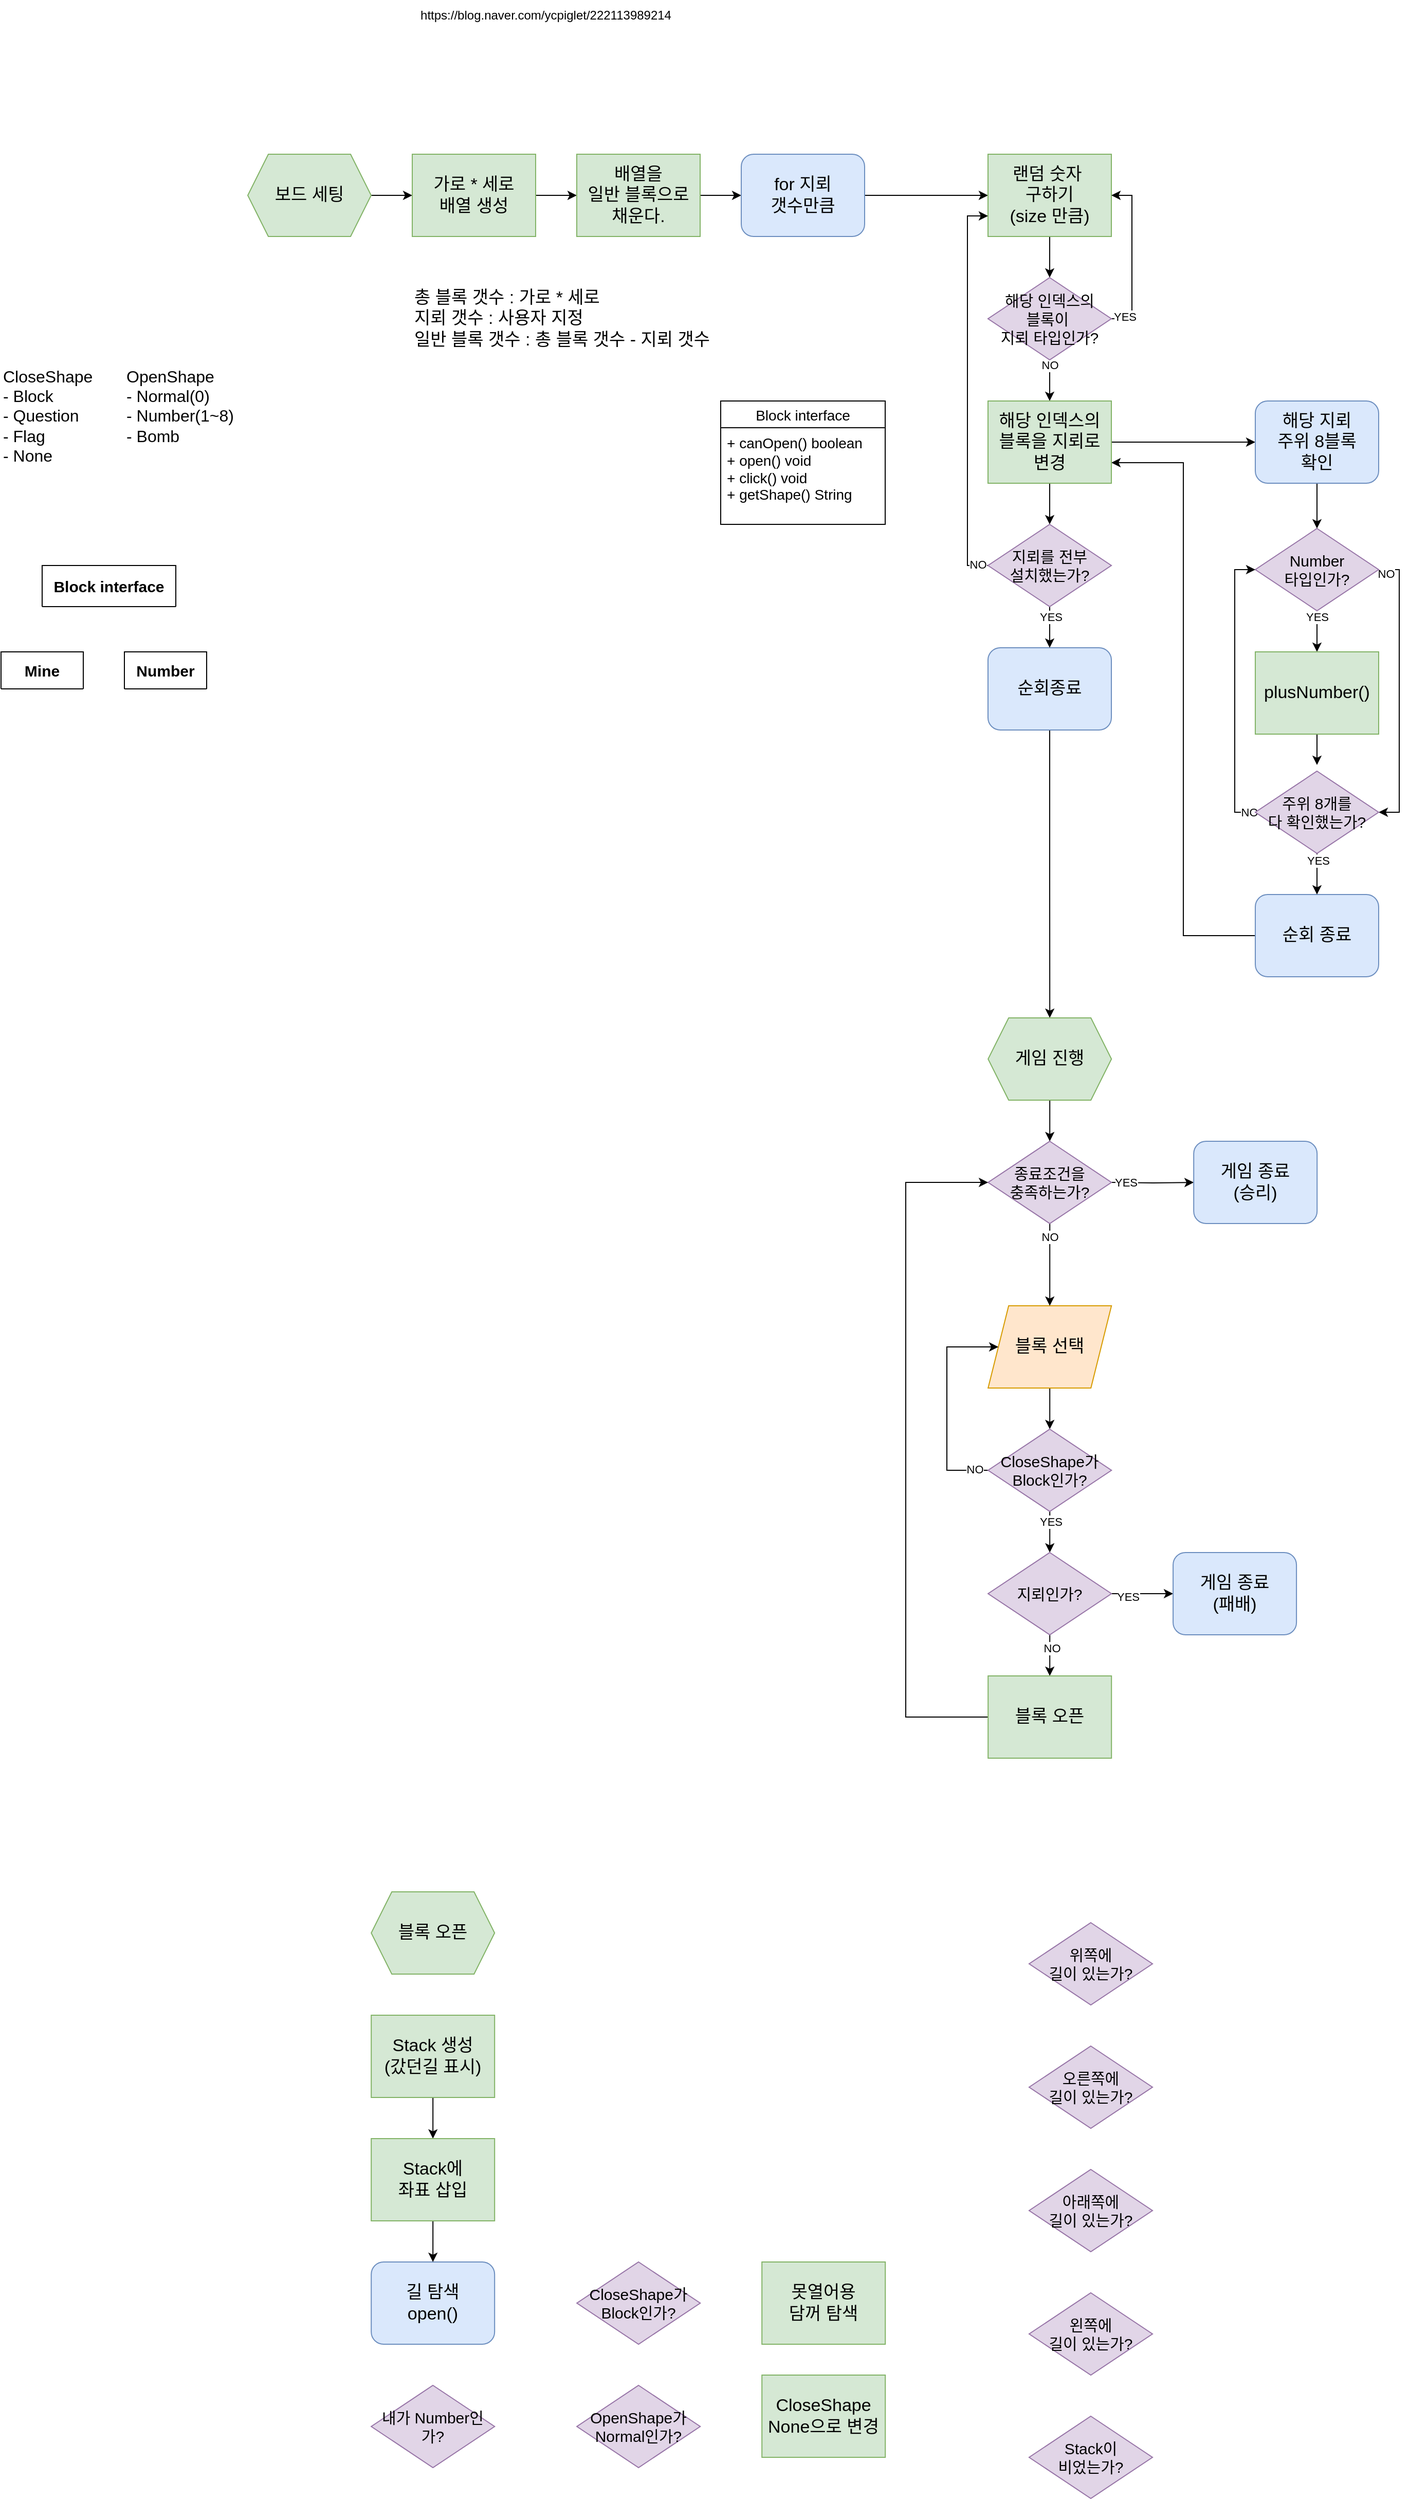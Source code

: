 <mxfile version="24.7.6">
  <diagram id="C5RBs43oDa-KdzZeNtuy" name="Page-1">
    <mxGraphModel dx="1542" dy="851" grid="1" gridSize="10" guides="1" tooltips="1" connect="1" arrows="1" fold="1" page="0" pageScale="1" pageWidth="827" pageHeight="1169" math="0" shadow="0">
      <root>
        <mxCell id="WIyWlLk6GJQsqaUBKTNV-0" />
        <mxCell id="WIyWlLk6GJQsqaUBKTNV-1" parent="WIyWlLk6GJQsqaUBKTNV-0" />
        <mxCell id="WfOOoD9RHd-EX-u53SII-0" value="CloseShape&lt;div&gt;- Block&lt;/div&gt;&lt;div&gt;- Question&lt;/div&gt;&lt;div&gt;- Flag&lt;/div&gt;&lt;div style=&quot;&quot;&gt;- None&lt;/div&gt;" style="text;html=1;align=left;verticalAlign=top;whiteSpace=wrap;rounded=0;fontSize=16;" parent="WIyWlLk6GJQsqaUBKTNV-1" vertex="1">
          <mxGeometry x="40" y="360" width="100" height="120" as="geometry" />
        </mxCell>
        <mxCell id="9ECx5bi9FFpaeB4Dtpib-64" style="edgeStyle=orthogonalEdgeStyle;rounded=0;orthogonalLoop=1;jettySize=auto;html=1;exitX=1;exitY=0.5;exitDx=0;exitDy=0;entryX=0;entryY=0.5;entryDx=0;entryDy=0;" edge="1" parent="WIyWlLk6GJQsqaUBKTNV-1" source="WfOOoD9RHd-EX-u53SII-17" target="WfOOoD9RHd-EX-u53SII-18">
          <mxGeometry relative="1" as="geometry" />
        </mxCell>
        <mxCell id="WfOOoD9RHd-EX-u53SII-17" value="보드 세팅" style="shape=hexagon;perimeter=hexagonPerimeter2;whiteSpace=wrap;html=1;fixedSize=1;fontSize=17;fillColor=#d5e8d4;strokeColor=#82b366;" parent="WIyWlLk6GJQsqaUBKTNV-1" vertex="1">
          <mxGeometry x="280" y="160" width="120" height="80" as="geometry" />
        </mxCell>
        <mxCell id="9ECx5bi9FFpaeB4Dtpib-65" style="edgeStyle=orthogonalEdgeStyle;rounded=0;orthogonalLoop=1;jettySize=auto;html=1;exitX=1;exitY=0.5;exitDx=0;exitDy=0;entryX=0;entryY=0.5;entryDx=0;entryDy=0;" edge="1" parent="WIyWlLk6GJQsqaUBKTNV-1" source="WfOOoD9RHd-EX-u53SII-18" target="WfOOoD9RHd-EX-u53SII-19">
          <mxGeometry relative="1" as="geometry" />
        </mxCell>
        <mxCell id="WfOOoD9RHd-EX-u53SII-18" value="가로 * 세로&lt;div&gt;배열 생성&lt;/div&gt;" style="rounded=0;whiteSpace=wrap;html=1;fillColor=#d5e8d4;strokeColor=#82b366;fontSize=17;align=center;" parent="WIyWlLk6GJQsqaUBKTNV-1" vertex="1">
          <mxGeometry x="440" y="160" width="120" height="80" as="geometry" />
        </mxCell>
        <mxCell id="9ECx5bi9FFpaeB4Dtpib-66" style="edgeStyle=orthogonalEdgeStyle;rounded=0;orthogonalLoop=1;jettySize=auto;html=1;exitX=1;exitY=0.5;exitDx=0;exitDy=0;entryX=0;entryY=0.5;entryDx=0;entryDy=0;" edge="1" parent="WIyWlLk6GJQsqaUBKTNV-1" source="WfOOoD9RHd-EX-u53SII-19" target="9ECx5bi9FFpaeB4Dtpib-31">
          <mxGeometry relative="1" as="geometry" />
        </mxCell>
        <mxCell id="WfOOoD9RHd-EX-u53SII-19" value="배열을&lt;div&gt;일반 블록으로&lt;/div&gt;&lt;div&gt;채운다.&lt;/div&gt;" style="rounded=0;whiteSpace=wrap;html=1;fillColor=#d5e8d4;strokeColor=#82b366;fontSize=17;" parent="WIyWlLk6GJQsqaUBKTNV-1" vertex="1">
          <mxGeometry x="600" y="160" width="120" height="80" as="geometry" />
        </mxCell>
        <mxCell id="9ECx5bi9FFpaeB4Dtpib-96" style="edgeStyle=orthogonalEdgeStyle;rounded=0;orthogonalLoop=1;jettySize=auto;html=1;exitX=0.5;exitY=1;exitDx=0;exitDy=0;entryX=0.5;entryY=0;entryDx=0;entryDy=0;" edge="1" parent="WIyWlLk6GJQsqaUBKTNV-1" source="WfOOoD9RHd-EX-u53SII-21" target="9ECx5bi9FFpaeB4Dtpib-75">
          <mxGeometry relative="1" as="geometry" />
        </mxCell>
        <mxCell id="WfOOoD9RHd-EX-u53SII-21" value="블록 선택" style="shape=parallelogram;perimeter=parallelogramPerimeter;whiteSpace=wrap;html=1;fixedSize=1;fillColor=#ffe6cc;strokeColor=#d79b00;fontSize=17;" parent="WIyWlLk6GJQsqaUBKTNV-1" vertex="1">
          <mxGeometry x="1000.1" y="1280" width="120" height="80" as="geometry" />
        </mxCell>
        <mxCell id="WfOOoD9RHd-EX-u53SII-61" value="&lt;span style=&quot;font-size: 17px;&quot;&gt;총 블록 갯수 : 가로 * 세로&lt;/span&gt;&lt;div style=&quot;font-size: 17px;&quot;&gt;지뢰 갯수 : 사용자 지정&lt;/div&gt;&lt;div style=&quot;font-size: 17px;&quot;&gt;일반 블록 갯수 : 총 블록 갯수 - 지뢰 갯수&lt;/div&gt;" style="text;html=1;align=left;verticalAlign=middle;whiteSpace=wrap;rounded=0;" parent="WIyWlLk6GJQsqaUBKTNV-1" vertex="1">
          <mxGeometry x="440" y="280" width="320" height="80" as="geometry" />
        </mxCell>
        <mxCell id="WfOOoD9RHd-EX-u53SII-68" value="https://blog.naver.com/ycpiglet/222113989214" style="text;html=1;align=center;verticalAlign=middle;whiteSpace=wrap;rounded=0;" parent="WIyWlLk6GJQsqaUBKTNV-1" vertex="1">
          <mxGeometry x="540" y="10" width="60" height="30" as="geometry" />
        </mxCell>
        <mxCell id="WfOOoD9RHd-EX-u53SII-73" style="edgeStyle=orthogonalEdgeStyle;rounded=0;orthogonalLoop=1;jettySize=auto;html=1;entryX=0;entryY=0.5;entryDx=0;entryDy=0;" parent="WIyWlLk6GJQsqaUBKTNV-1" target="WfOOoD9RHd-EX-u53SII-72" edge="1">
          <mxGeometry relative="1" as="geometry">
            <mxPoint x="1120.1" y="1160" as="sourcePoint" />
          </mxGeometry>
        </mxCell>
        <mxCell id="WfOOoD9RHd-EX-u53SII-75" value="YES" style="edgeLabel;html=1;align=center;verticalAlign=middle;resizable=0;points=[];" parent="WfOOoD9RHd-EX-u53SII-73" vertex="1" connectable="0">
          <mxGeometry x="-0.902" y="3" relative="1" as="geometry">
            <mxPoint x="10" y="3" as="offset" />
          </mxGeometry>
        </mxCell>
        <mxCell id="WfOOoD9RHd-EX-u53SII-74" style="edgeStyle=orthogonalEdgeStyle;rounded=0;orthogonalLoop=1;jettySize=auto;html=1;exitX=0.5;exitY=1;exitDx=0;exitDy=0;entryX=0.5;entryY=0;entryDx=0;entryDy=0;" parent="WIyWlLk6GJQsqaUBKTNV-1" source="WfOOoD9RHd-EX-u53SII-70" target="WfOOoD9RHd-EX-u53SII-21" edge="1">
          <mxGeometry relative="1" as="geometry" />
        </mxCell>
        <mxCell id="WfOOoD9RHd-EX-u53SII-76" value="NO" style="edgeLabel;html=1;align=center;verticalAlign=middle;resizable=0;points=[];" parent="WfOOoD9RHd-EX-u53SII-74" vertex="1" connectable="0">
          <mxGeometry x="-0.457" relative="1" as="geometry">
            <mxPoint y="-9" as="offset" />
          </mxGeometry>
        </mxCell>
        <mxCell id="WfOOoD9RHd-EX-u53SII-70" value="종료조건을&lt;div style=&quot;font-size: 15px;&quot;&gt;충족하는가?&lt;/div&gt;" style="rhombus;whiteSpace=wrap;html=1;fillColor=#e1d5e7;strokeColor=#9673a6;fontSize=15;" parent="WIyWlLk6GJQsqaUBKTNV-1" vertex="1">
          <mxGeometry x="1000.1" y="1120" width="120" height="80" as="geometry" />
        </mxCell>
        <mxCell id="WfOOoD9RHd-EX-u53SII-72" value="게임 종료&lt;div&gt;(승리)&lt;/div&gt;" style="rounded=1;whiteSpace=wrap;html=1;fillColor=#dae8fc;strokeColor=#6c8ebf;fontSize=17;" parent="WIyWlLk6GJQsqaUBKTNV-1" vertex="1">
          <mxGeometry x="1200.1" y="1120" width="120" height="80" as="geometry" />
        </mxCell>
        <mxCell id="CFuSLQ0Rf22xrRSl3aU7-2" value="CloseShape가&lt;div&gt;Block인가?&lt;/div&gt;" style="rhombus;whiteSpace=wrap;html=1;fillColor=#e1d5e7;strokeColor=#9673a6;fontSize=15;" parent="WIyWlLk6GJQsqaUBKTNV-1" vertex="1">
          <mxGeometry x="600.1" y="2210" width="120" height="80" as="geometry" />
        </mxCell>
        <mxCell id="CFuSLQ0Rf22xrRSl3aU7-5" value="오른쪽에&lt;div&gt;길이 있는가?&lt;/div&gt;" style="rhombus;whiteSpace=wrap;html=1;fillColor=#e1d5e7;strokeColor=#9673a6;fontSize=15;" parent="WIyWlLk6GJQsqaUBKTNV-1" vertex="1">
          <mxGeometry x="1040" y="2000" width="120" height="80" as="geometry" />
        </mxCell>
        <mxCell id="CFuSLQ0Rf22xrRSl3aU7-7" value="아래쪽에&lt;div&gt;길이 있는가?&lt;/div&gt;" style="rhombus;whiteSpace=wrap;html=1;fillColor=#e1d5e7;strokeColor=#9673a6;fontSize=15;" parent="WIyWlLk6GJQsqaUBKTNV-1" vertex="1">
          <mxGeometry x="1040" y="2120" width="120" height="80" as="geometry" />
        </mxCell>
        <mxCell id="CFuSLQ0Rf22xrRSl3aU7-8" value="왼쪽에&lt;div&gt;길이 있는가?&lt;/div&gt;" style="rhombus;whiteSpace=wrap;html=1;fillColor=#e1d5e7;strokeColor=#9673a6;fontSize=15;" parent="WIyWlLk6GJQsqaUBKTNV-1" vertex="1">
          <mxGeometry x="1040" y="2240" width="120" height="80" as="geometry" />
        </mxCell>
        <mxCell id="9ECx5bi9FFpaeB4Dtpib-0" value="Number" style="swimlane;fontStyle=1;align=center;verticalAlign=middle;childLayout=stackLayout;horizontal=1;startSize=36;horizontalStack=0;resizeParent=1;resizeParentMax=0;resizeLast=0;collapsible=1;marginBottom=0;whiteSpace=wrap;html=1;fontSize=15;" vertex="1" collapsed="1" parent="WIyWlLk6GJQsqaUBKTNV-1">
          <mxGeometry x="160" y="644" width="80" height="36" as="geometry">
            <mxRectangle x="220.05" y="720" width="160" height="178" as="alternateBounds" />
          </mxGeometry>
        </mxCell>
        <mxCell id="9ECx5bi9FFpaeB4Dtpib-1" value="- open: boolean&lt;div style=&quot;font-size: 14px;&quot;&gt;- symbol String&lt;/div&gt;&lt;div style=&quot;font-size: 14px;&quot;&gt;- number int&lt;/div&gt;" style="text;strokeColor=none;fillColor=none;align=left;verticalAlign=top;spacingLeft=4;spacingRight=4;overflow=hidden;rotatable=0;points=[[0,0.5],[1,0.5]];portConstraint=eastwest;whiteSpace=wrap;html=1;fontSize=14;" vertex="1" parent="9ECx5bi9FFpaeB4Dtpib-0">
          <mxGeometry y="26" width="160" height="64" as="geometry" />
        </mxCell>
        <mxCell id="9ECx5bi9FFpaeB4Dtpib-2" value="" style="line;strokeWidth=1;fillColor=none;align=left;verticalAlign=middle;spacingTop=-1;spacingLeft=3;spacingRight=3;rotatable=0;labelPosition=right;points=[];portConstraint=eastwest;strokeColor=inherit;" vertex="1" parent="9ECx5bi9FFpaeB4Dtpib-0">
          <mxGeometry y="90" width="160" height="8" as="geometry" />
        </mxCell>
        <mxCell id="9ECx5bi9FFpaeB4Dtpib-3" value="+ plusNumber(); void" style="text;strokeColor=none;fillColor=none;align=left;verticalAlign=top;spacingLeft=4;spacingRight=4;overflow=hidden;rotatable=0;points=[[0,0.5],[1,0.5]];portConstraint=eastwest;whiteSpace=wrap;html=1;fontSize=14;" vertex="1" parent="9ECx5bi9FFpaeB4Dtpib-0">
          <mxGeometry y="98" width="160" height="80" as="geometry" />
        </mxCell>
        <mxCell id="9ECx5bi9FFpaeB4Dtpib-4" value="Block interface" style="swimlane;fontStyle=0;childLayout=stackLayout;horizontal=1;startSize=26;horizontalStack=0;resizeParent=1;resizeParentMax=0;resizeLast=0;collapsible=1;marginBottom=0;align=center;fontSize=14;" vertex="1" parent="WIyWlLk6GJQsqaUBKTNV-1">
          <mxGeometry x="740" y="400" width="160" height="120" as="geometry" />
        </mxCell>
        <mxCell id="9ECx5bi9FFpaeB4Dtpib-6" value="&lt;div&gt;+ canOpen() boolean&lt;/div&gt;&lt;div&gt;+ open() void&lt;br&gt;&lt;/div&gt;&lt;div&gt;+ click() void&lt;br&gt;&lt;/div&gt;+ getShape() String" style="text;strokeColor=none;fillColor=none;spacingLeft=4;spacingRight=4;overflow=hidden;rotatable=0;points=[[0,0.5],[1,0.5]];portConstraint=eastwest;fontSize=14;whiteSpace=wrap;html=1;" vertex="1" parent="9ECx5bi9FFpaeB4Dtpib-4">
          <mxGeometry y="26" width="160" height="94" as="geometry" />
        </mxCell>
        <mxCell id="9ECx5bi9FFpaeB4Dtpib-13" style="edgeStyle=orthogonalEdgeStyle;rounded=0;orthogonalLoop=1;jettySize=auto;html=1;exitX=0.5;exitY=1;exitDx=0;exitDy=0;entryX=0.5;entryY=0;entryDx=0;entryDy=0;" edge="1" parent="WIyWlLk6GJQsqaUBKTNV-1" source="9ECx5bi9FFpaeB4Dtpib-9" target="9ECx5bi9FFpaeB4Dtpib-10">
          <mxGeometry relative="1" as="geometry" />
        </mxCell>
        <mxCell id="9ECx5bi9FFpaeB4Dtpib-47" value="YES" style="edgeLabel;html=1;align=center;verticalAlign=middle;resizable=0;points=[];" vertex="1" connectable="0" parent="9ECx5bi9FFpaeB4Dtpib-13">
          <mxGeometry x="-0.721" relative="1" as="geometry">
            <mxPoint as="offset" />
          </mxGeometry>
        </mxCell>
        <mxCell id="9ECx5bi9FFpaeB4Dtpib-50" style="edgeStyle=orthogonalEdgeStyle;rounded=0;orthogonalLoop=1;jettySize=auto;html=1;exitX=1;exitY=0.5;exitDx=0;exitDy=0;entryX=1;entryY=0.5;entryDx=0;entryDy=0;" edge="1" parent="WIyWlLk6GJQsqaUBKTNV-1" source="9ECx5bi9FFpaeB4Dtpib-9" target="9ECx5bi9FFpaeB4Dtpib-52">
          <mxGeometry relative="1" as="geometry">
            <Array as="points">
              <mxPoint x="1400" y="564" />
              <mxPoint x="1400" y="800" />
            </Array>
          </mxGeometry>
        </mxCell>
        <mxCell id="9ECx5bi9FFpaeB4Dtpib-51" value="NO" style="edgeLabel;html=1;align=center;verticalAlign=middle;resizable=0;points=[];" vertex="1" connectable="0" parent="9ECx5bi9FFpaeB4Dtpib-50">
          <mxGeometry x="-0.829" y="4" relative="1" as="geometry">
            <mxPoint x="-17" as="offset" />
          </mxGeometry>
        </mxCell>
        <mxCell id="9ECx5bi9FFpaeB4Dtpib-9" value="Number&lt;div&gt;타입인가?&lt;/div&gt;" style="rhombus;whiteSpace=wrap;html=1;fillColor=#e1d5e7;strokeColor=#9673a6;fontSize=15;" vertex="1" parent="WIyWlLk6GJQsqaUBKTNV-1">
          <mxGeometry x="1260" y="524" width="120" height="80" as="geometry" />
        </mxCell>
        <mxCell id="9ECx5bi9FFpaeB4Dtpib-18" style="edgeStyle=orthogonalEdgeStyle;rounded=0;orthogonalLoop=1;jettySize=auto;html=1;exitX=0.5;exitY=1;exitDx=0;exitDy=0;entryX=0.5;entryY=0;entryDx=0;entryDy=0;" edge="1" parent="WIyWlLk6GJQsqaUBKTNV-1" source="9ECx5bi9FFpaeB4Dtpib-10">
          <mxGeometry relative="1" as="geometry">
            <mxPoint x="1320.0" y="754" as="targetPoint" />
          </mxGeometry>
        </mxCell>
        <mxCell id="9ECx5bi9FFpaeB4Dtpib-10" value="plusNumber()" style="rounded=0;whiteSpace=wrap;html=1;fillColor=#d5e8d4;strokeColor=#82b366;fontSize=17;" vertex="1" parent="WIyWlLk6GJQsqaUBKTNV-1">
          <mxGeometry x="1260" y="644" width="120" height="80" as="geometry" />
        </mxCell>
        <mxCell id="9ECx5bi9FFpaeB4Dtpib-61" style="edgeStyle=orthogonalEdgeStyle;rounded=0;orthogonalLoop=1;jettySize=auto;html=1;exitX=0;exitY=0.5;exitDx=0;exitDy=0;entryX=1;entryY=0.75;entryDx=0;entryDy=0;" edge="1" parent="WIyWlLk6GJQsqaUBKTNV-1" source="9ECx5bi9FFpaeB4Dtpib-17" target="9ECx5bi9FFpaeB4Dtpib-35">
          <mxGeometry relative="1" as="geometry" />
        </mxCell>
        <mxCell id="9ECx5bi9FFpaeB4Dtpib-17" value="순회 종료" style="rounded=1;whiteSpace=wrap;html=1;fillColor=#dae8fc;strokeColor=#6c8ebf;fontSize=17;" vertex="1" parent="WIyWlLk6GJQsqaUBKTNV-1">
          <mxGeometry x="1260" y="880" width="120" height="80" as="geometry" />
        </mxCell>
        <mxCell id="9ECx5bi9FFpaeB4Dtpib-68" style="edgeStyle=orthogonalEdgeStyle;rounded=0;orthogonalLoop=1;jettySize=auto;html=1;exitX=1;exitY=0.5;exitDx=0;exitDy=0;entryX=0;entryY=0.5;entryDx=0;entryDy=0;" edge="1" parent="WIyWlLk6GJQsqaUBKTNV-1" source="9ECx5bi9FFpaeB4Dtpib-31" target="9ECx5bi9FFpaeB4Dtpib-32">
          <mxGeometry relative="1" as="geometry" />
        </mxCell>
        <mxCell id="9ECx5bi9FFpaeB4Dtpib-31" value="for 지뢰&lt;div&gt;갯수만큼&lt;/div&gt;" style="rounded=1;whiteSpace=wrap;html=1;fillColor=#dae8fc;strokeColor=#6c8ebf;fontSize=17;" vertex="1" parent="WIyWlLk6GJQsqaUBKTNV-1">
          <mxGeometry x="760" y="160" width="120" height="80" as="geometry" />
        </mxCell>
        <mxCell id="9ECx5bi9FFpaeB4Dtpib-63" style="edgeStyle=orthogonalEdgeStyle;rounded=0;orthogonalLoop=1;jettySize=auto;html=1;entryX=0.5;entryY=0;entryDx=0;entryDy=0;" edge="1" parent="WIyWlLk6GJQsqaUBKTNV-1" source="9ECx5bi9FFpaeB4Dtpib-32" target="9ECx5bi9FFpaeB4Dtpib-33">
          <mxGeometry relative="1" as="geometry" />
        </mxCell>
        <mxCell id="9ECx5bi9FFpaeB4Dtpib-32" value="랜덤 숫자&amp;nbsp;&lt;div&gt;구하기&lt;/div&gt;&lt;div&gt;(size 만큼)&lt;/div&gt;" style="rounded=0;whiteSpace=wrap;html=1;fillColor=#d5e8d4;strokeColor=#82b366;fontSize=17;" vertex="1" parent="WIyWlLk6GJQsqaUBKTNV-1">
          <mxGeometry x="1000" y="160" width="120" height="80" as="geometry" />
        </mxCell>
        <mxCell id="9ECx5bi9FFpaeB4Dtpib-34" style="edgeStyle=orthogonalEdgeStyle;rounded=0;orthogonalLoop=1;jettySize=auto;html=1;exitX=1;exitY=0.5;exitDx=0;exitDy=0;entryX=1;entryY=0.5;entryDx=0;entryDy=0;" edge="1" parent="WIyWlLk6GJQsqaUBKTNV-1" source="9ECx5bi9FFpaeB4Dtpib-33" target="9ECx5bi9FFpaeB4Dtpib-32">
          <mxGeometry relative="1" as="geometry" />
        </mxCell>
        <mxCell id="9ECx5bi9FFpaeB4Dtpib-55" value="YES" style="edgeLabel;html=1;align=center;verticalAlign=middle;resizable=0;points=[];" vertex="1" connectable="0" parent="9ECx5bi9FFpaeB4Dtpib-34">
          <mxGeometry x="-0.839" y="2" relative="1" as="geometry">
            <mxPoint as="offset" />
          </mxGeometry>
        </mxCell>
        <mxCell id="9ECx5bi9FFpaeB4Dtpib-38" style="edgeStyle=orthogonalEdgeStyle;rounded=0;orthogonalLoop=1;jettySize=auto;html=1;exitX=0.5;exitY=1;exitDx=0;exitDy=0;entryX=0.5;entryY=0;entryDx=0;entryDy=0;" edge="1" parent="WIyWlLk6GJQsqaUBKTNV-1" source="9ECx5bi9FFpaeB4Dtpib-33" target="9ECx5bi9FFpaeB4Dtpib-35">
          <mxGeometry relative="1" as="geometry" />
        </mxCell>
        <mxCell id="9ECx5bi9FFpaeB4Dtpib-56" value="NO" style="edgeLabel;html=1;align=center;verticalAlign=middle;resizable=0;points=[];" vertex="1" connectable="0" parent="9ECx5bi9FFpaeB4Dtpib-38">
          <mxGeometry x="-0.756" relative="1" as="geometry">
            <mxPoint as="offset" />
          </mxGeometry>
        </mxCell>
        <mxCell id="9ECx5bi9FFpaeB4Dtpib-33" value="해당 인덱스의&lt;div&gt;&lt;span style=&quot;background-color: initial;&quot;&gt;블록이&amp;nbsp;&lt;/span&gt;&lt;div&gt;지뢰 타입인가?&lt;/div&gt;&lt;/div&gt;" style="rhombus;whiteSpace=wrap;html=1;fillColor=#e1d5e7;strokeColor=#9673a6;fontSize=15;" vertex="1" parent="WIyWlLk6GJQsqaUBKTNV-1">
          <mxGeometry x="1000" y="280" width="120" height="80" as="geometry" />
        </mxCell>
        <mxCell id="9ECx5bi9FFpaeB4Dtpib-39" style="edgeStyle=orthogonalEdgeStyle;rounded=0;orthogonalLoop=1;jettySize=auto;html=1;exitX=0.5;exitY=1;exitDx=0;exitDy=0;entryX=0.5;entryY=0;entryDx=0;entryDy=0;" edge="1" parent="WIyWlLk6GJQsqaUBKTNV-1" source="9ECx5bi9FFpaeB4Dtpib-35" target="9ECx5bi9FFpaeB4Dtpib-37">
          <mxGeometry relative="1" as="geometry" />
        </mxCell>
        <mxCell id="9ECx5bi9FFpaeB4Dtpib-46" style="edgeStyle=orthogonalEdgeStyle;rounded=0;orthogonalLoop=1;jettySize=auto;html=1;exitX=1;exitY=0.5;exitDx=0;exitDy=0;entryX=0;entryY=0.5;entryDx=0;entryDy=0;" edge="1" parent="WIyWlLk6GJQsqaUBKTNV-1" source="9ECx5bi9FFpaeB4Dtpib-35" target="9ECx5bi9FFpaeB4Dtpib-43">
          <mxGeometry relative="1" as="geometry" />
        </mxCell>
        <mxCell id="9ECx5bi9FFpaeB4Dtpib-35" value="해당 인덱스의&lt;div&gt;블록을 지뢰로&lt;/div&gt;&lt;div&gt;변경&lt;/div&gt;" style="rounded=0;whiteSpace=wrap;html=1;fillColor=#d5e8d4;strokeColor=#82b366;fontSize=17;" vertex="1" parent="WIyWlLk6GJQsqaUBKTNV-1">
          <mxGeometry x="1000" y="400" width="120" height="80" as="geometry" />
        </mxCell>
        <mxCell id="9ECx5bi9FFpaeB4Dtpib-108" style="edgeStyle=orthogonalEdgeStyle;rounded=0;orthogonalLoop=1;jettySize=auto;html=1;exitX=0.5;exitY=1;exitDx=0;exitDy=0;entryX=0.5;entryY=0;entryDx=0;entryDy=0;" edge="1" parent="WIyWlLk6GJQsqaUBKTNV-1" source="9ECx5bi9FFpaeB4Dtpib-36" target="9ECx5bi9FFpaeB4Dtpib-73">
          <mxGeometry relative="1" as="geometry" />
        </mxCell>
        <mxCell id="9ECx5bi9FFpaeB4Dtpib-36" value="순회종료" style="rounded=1;whiteSpace=wrap;html=1;fillColor=#dae8fc;strokeColor=#6c8ebf;fontSize=17;" vertex="1" parent="WIyWlLk6GJQsqaUBKTNV-1">
          <mxGeometry x="1000" y="640" width="120" height="80" as="geometry" />
        </mxCell>
        <mxCell id="9ECx5bi9FFpaeB4Dtpib-40" style="edgeStyle=orthogonalEdgeStyle;rounded=0;orthogonalLoop=1;jettySize=auto;html=1;exitX=0;exitY=0.5;exitDx=0;exitDy=0;entryX=0;entryY=0.75;entryDx=0;entryDy=0;" edge="1" parent="WIyWlLk6GJQsqaUBKTNV-1" source="9ECx5bi9FFpaeB4Dtpib-37" target="9ECx5bi9FFpaeB4Dtpib-32">
          <mxGeometry relative="1" as="geometry" />
        </mxCell>
        <mxCell id="9ECx5bi9FFpaeB4Dtpib-54" value="NO" style="edgeLabel;html=1;align=center;verticalAlign=middle;resizable=0;points=[];" vertex="1" connectable="0" parent="9ECx5bi9FFpaeB4Dtpib-40">
          <mxGeometry x="-0.947" y="-1" relative="1" as="geometry">
            <mxPoint as="offset" />
          </mxGeometry>
        </mxCell>
        <mxCell id="9ECx5bi9FFpaeB4Dtpib-41" style="edgeStyle=orthogonalEdgeStyle;rounded=0;orthogonalLoop=1;jettySize=auto;html=1;exitX=0.5;exitY=1;exitDx=0;exitDy=0;entryX=0.5;entryY=0;entryDx=0;entryDy=0;" edge="1" parent="WIyWlLk6GJQsqaUBKTNV-1" source="9ECx5bi9FFpaeB4Dtpib-37" target="9ECx5bi9FFpaeB4Dtpib-36">
          <mxGeometry relative="1" as="geometry" />
        </mxCell>
        <mxCell id="9ECx5bi9FFpaeB4Dtpib-53" value="YES" style="edgeLabel;html=1;align=center;verticalAlign=middle;resizable=0;points=[];" vertex="1" connectable="0" parent="9ECx5bi9FFpaeB4Dtpib-41">
          <mxGeometry x="-0.521" y="1" relative="1" as="geometry">
            <mxPoint as="offset" />
          </mxGeometry>
        </mxCell>
        <mxCell id="9ECx5bi9FFpaeB4Dtpib-37" value="지뢰를 전부&lt;div&gt;설치했는가?&lt;/div&gt;" style="rhombus;whiteSpace=wrap;html=1;fillColor=#e1d5e7;strokeColor=#9673a6;fontSize=15;" vertex="1" parent="WIyWlLk6GJQsqaUBKTNV-1">
          <mxGeometry x="1000" y="520" width="120" height="80" as="geometry" />
        </mxCell>
        <mxCell id="9ECx5bi9FFpaeB4Dtpib-45" style="edgeStyle=orthogonalEdgeStyle;rounded=0;orthogonalLoop=1;jettySize=auto;html=1;exitX=0.5;exitY=1;exitDx=0;exitDy=0;entryX=0.5;entryY=0;entryDx=0;entryDy=0;" edge="1" parent="WIyWlLk6GJQsqaUBKTNV-1" source="9ECx5bi9FFpaeB4Dtpib-43" target="9ECx5bi9FFpaeB4Dtpib-9">
          <mxGeometry relative="1" as="geometry" />
        </mxCell>
        <mxCell id="9ECx5bi9FFpaeB4Dtpib-43" value="해당 지뢰&lt;div&gt;주위 8블록&lt;/div&gt;&lt;div&gt;확인&lt;/div&gt;" style="rounded=1;whiteSpace=wrap;html=1;fillColor=#dae8fc;strokeColor=#6c8ebf;fontSize=17;" vertex="1" parent="WIyWlLk6GJQsqaUBKTNV-1">
          <mxGeometry x="1260" y="400" width="120" height="80" as="geometry" />
        </mxCell>
        <mxCell id="9ECx5bi9FFpaeB4Dtpib-57" style="edgeStyle=orthogonalEdgeStyle;rounded=0;orthogonalLoop=1;jettySize=auto;html=1;exitX=0.5;exitY=1;exitDx=0;exitDy=0;entryX=0.5;entryY=0;entryDx=0;entryDy=0;" edge="1" parent="WIyWlLk6GJQsqaUBKTNV-1" source="9ECx5bi9FFpaeB4Dtpib-52" target="9ECx5bi9FFpaeB4Dtpib-17">
          <mxGeometry relative="1" as="geometry" />
        </mxCell>
        <mxCell id="9ECx5bi9FFpaeB4Dtpib-58" value="YES" style="edgeLabel;html=1;align=center;verticalAlign=middle;resizable=0;points=[];" vertex="1" connectable="0" parent="9ECx5bi9FFpaeB4Dtpib-57">
          <mxGeometry x="-0.659" y="1" relative="1" as="geometry">
            <mxPoint as="offset" />
          </mxGeometry>
        </mxCell>
        <mxCell id="9ECx5bi9FFpaeB4Dtpib-59" style="edgeStyle=orthogonalEdgeStyle;rounded=0;orthogonalLoop=1;jettySize=auto;html=1;exitX=0;exitY=0.5;exitDx=0;exitDy=0;entryX=0;entryY=0.5;entryDx=0;entryDy=0;" edge="1" parent="WIyWlLk6GJQsqaUBKTNV-1" source="9ECx5bi9FFpaeB4Dtpib-52" target="9ECx5bi9FFpaeB4Dtpib-9">
          <mxGeometry relative="1" as="geometry" />
        </mxCell>
        <mxCell id="9ECx5bi9FFpaeB4Dtpib-60" value="NO" style="edgeLabel;html=1;align=center;verticalAlign=middle;resizable=0;points=[];" vertex="1" connectable="0" parent="9ECx5bi9FFpaeB4Dtpib-59">
          <mxGeometry x="-0.956" relative="1" as="geometry">
            <mxPoint as="offset" />
          </mxGeometry>
        </mxCell>
        <mxCell id="9ECx5bi9FFpaeB4Dtpib-52" value="주위 8개를&lt;div&gt;다 확인했는가?&lt;/div&gt;" style="rhombus;whiteSpace=wrap;html=1;fillColor=#e1d5e7;strokeColor=#9673a6;fontSize=15;" vertex="1" parent="WIyWlLk6GJQsqaUBKTNV-1">
          <mxGeometry x="1260" y="760" width="120" height="80" as="geometry" />
        </mxCell>
        <mxCell id="9ECx5bi9FFpaeB4Dtpib-74" style="edgeStyle=orthogonalEdgeStyle;rounded=0;orthogonalLoop=1;jettySize=auto;html=1;exitX=0.5;exitY=1;exitDx=0;exitDy=0;entryX=0.5;entryY=0;entryDx=0;entryDy=0;" edge="1" parent="WIyWlLk6GJQsqaUBKTNV-1" source="9ECx5bi9FFpaeB4Dtpib-73" target="WfOOoD9RHd-EX-u53SII-70">
          <mxGeometry relative="1" as="geometry" />
        </mxCell>
        <mxCell id="9ECx5bi9FFpaeB4Dtpib-73" value="게임 진행" style="shape=hexagon;perimeter=hexagonPerimeter2;whiteSpace=wrap;html=1;fixedSize=1;fontSize=17;fillColor=#d5e8d4;strokeColor=#82b366;" vertex="1" parent="WIyWlLk6GJQsqaUBKTNV-1">
          <mxGeometry x="1000.1" y="1000" width="120" height="80" as="geometry" />
        </mxCell>
        <mxCell id="9ECx5bi9FFpaeB4Dtpib-97" style="edgeStyle=orthogonalEdgeStyle;rounded=0;orthogonalLoop=1;jettySize=auto;html=1;exitX=0.5;exitY=1;exitDx=0;exitDy=0;entryX=0.5;entryY=0;entryDx=0;entryDy=0;" edge="1" parent="WIyWlLk6GJQsqaUBKTNV-1" source="9ECx5bi9FFpaeB4Dtpib-75" target="9ECx5bi9FFpaeB4Dtpib-78">
          <mxGeometry relative="1" as="geometry" />
        </mxCell>
        <mxCell id="9ECx5bi9FFpaeB4Dtpib-98" value="YES" style="edgeLabel;html=1;align=center;verticalAlign=middle;resizable=0;points=[];" vertex="1" connectable="0" parent="9ECx5bi9FFpaeB4Dtpib-97">
          <mxGeometry x="-0.494" y="1" relative="1" as="geometry">
            <mxPoint as="offset" />
          </mxGeometry>
        </mxCell>
        <mxCell id="9ECx5bi9FFpaeB4Dtpib-105" style="edgeStyle=orthogonalEdgeStyle;rounded=0;orthogonalLoop=1;jettySize=auto;html=1;exitX=0;exitY=0.5;exitDx=0;exitDy=0;entryX=0;entryY=0.5;entryDx=0;entryDy=0;" edge="1" parent="WIyWlLk6GJQsqaUBKTNV-1" source="9ECx5bi9FFpaeB4Dtpib-75" target="WfOOoD9RHd-EX-u53SII-21">
          <mxGeometry relative="1" as="geometry">
            <Array as="points">
              <mxPoint x="960" y="1440" />
              <mxPoint x="960" y="1320" />
            </Array>
          </mxGeometry>
        </mxCell>
        <mxCell id="9ECx5bi9FFpaeB4Dtpib-106" value="NO" style="edgeLabel;html=1;align=center;verticalAlign=middle;resizable=0;points=[];" vertex="1" connectable="0" parent="9ECx5bi9FFpaeB4Dtpib-105">
          <mxGeometry x="-0.871" y="-1" relative="1" as="geometry">
            <mxPoint as="offset" />
          </mxGeometry>
        </mxCell>
        <mxCell id="9ECx5bi9FFpaeB4Dtpib-75" value="CloseShape가&lt;div&gt;Block인가?&lt;/div&gt;" style="rhombus;whiteSpace=wrap;html=1;fillColor=#e1d5e7;strokeColor=#9673a6;fontSize=15;" vertex="1" parent="WIyWlLk6GJQsqaUBKTNV-1">
          <mxGeometry x="1000.1" y="1400" width="120" height="80" as="geometry" />
        </mxCell>
        <mxCell id="9ECx5bi9FFpaeB4Dtpib-99" style="edgeStyle=orthogonalEdgeStyle;rounded=0;orthogonalLoop=1;jettySize=auto;html=1;exitX=1;exitY=0.5;exitDx=0;exitDy=0;entryX=0;entryY=0.5;entryDx=0;entryDy=0;" edge="1" parent="WIyWlLk6GJQsqaUBKTNV-1" source="9ECx5bi9FFpaeB4Dtpib-78" target="9ECx5bi9FFpaeB4Dtpib-81">
          <mxGeometry relative="1" as="geometry" />
        </mxCell>
        <mxCell id="9ECx5bi9FFpaeB4Dtpib-100" value="YES" style="edgeLabel;html=1;align=center;verticalAlign=middle;resizable=0;points=[];" vertex="1" connectable="0" parent="9ECx5bi9FFpaeB4Dtpib-99">
          <mxGeometry x="-0.477" y="-3" relative="1" as="geometry">
            <mxPoint as="offset" />
          </mxGeometry>
        </mxCell>
        <mxCell id="9ECx5bi9FFpaeB4Dtpib-101" style="edgeStyle=orthogonalEdgeStyle;rounded=0;orthogonalLoop=1;jettySize=auto;html=1;exitX=0.5;exitY=1;exitDx=0;exitDy=0;entryX=0.5;entryY=0;entryDx=0;entryDy=0;" edge="1" parent="WIyWlLk6GJQsqaUBKTNV-1" source="9ECx5bi9FFpaeB4Dtpib-78" target="9ECx5bi9FFpaeB4Dtpib-95">
          <mxGeometry relative="1" as="geometry" />
        </mxCell>
        <mxCell id="9ECx5bi9FFpaeB4Dtpib-102" value="NO" style="edgeLabel;html=1;align=center;verticalAlign=middle;resizable=0;points=[];" vertex="1" connectable="0" parent="9ECx5bi9FFpaeB4Dtpib-101">
          <mxGeometry x="-0.383" y="2" relative="1" as="geometry">
            <mxPoint as="offset" />
          </mxGeometry>
        </mxCell>
        <mxCell id="9ECx5bi9FFpaeB4Dtpib-78" value="지뢰인가?" style="rhombus;whiteSpace=wrap;html=1;fillColor=#e1d5e7;strokeColor=#9673a6;fontSize=15;" vertex="1" parent="WIyWlLk6GJQsqaUBKTNV-1">
          <mxGeometry x="1000.1" y="1520" width="120" height="80" as="geometry" />
        </mxCell>
        <mxCell id="9ECx5bi9FFpaeB4Dtpib-81" value="게임 종료&lt;div&gt;(패배)&lt;/div&gt;" style="rounded=1;whiteSpace=wrap;html=1;fillColor=#dae8fc;strokeColor=#6c8ebf;fontSize=17;" vertex="1" parent="WIyWlLk6GJQsqaUBKTNV-1">
          <mxGeometry x="1180.05" y="1520" width="120" height="80" as="geometry" />
        </mxCell>
        <mxCell id="9ECx5bi9FFpaeB4Dtpib-86" value="Mine" style="swimlane;fontStyle=1;align=center;verticalAlign=middle;childLayout=stackLayout;horizontal=1;startSize=36;horizontalStack=0;resizeParent=1;resizeParentMax=0;resizeLast=0;collapsible=1;marginBottom=0;whiteSpace=wrap;html=1;fontSize=15;" vertex="1" collapsed="1" parent="WIyWlLk6GJQsqaUBKTNV-1">
          <mxGeometry x="40" y="644" width="80" height="36" as="geometry">
            <mxRectangle x="40" y="644" width="160" height="178" as="alternateBounds" />
          </mxGeometry>
        </mxCell>
        <mxCell id="9ECx5bi9FFpaeB4Dtpib-87" value="- open: boolean&lt;div style=&quot;font-size: 14px;&quot;&gt;- symbol String&lt;/div&gt;" style="text;strokeColor=none;fillColor=none;align=left;verticalAlign=top;spacingLeft=4;spacingRight=4;overflow=hidden;rotatable=0;points=[[0,0.5],[1,0.5]];portConstraint=eastwest;whiteSpace=wrap;html=1;fontSize=14;" vertex="1" parent="9ECx5bi9FFpaeB4Dtpib-86">
          <mxGeometry y="26" width="160" height="64" as="geometry" />
        </mxCell>
        <mxCell id="9ECx5bi9FFpaeB4Dtpib-88" value="" style="line;strokeWidth=1;fillColor=none;align=left;verticalAlign=middle;spacingTop=-1;spacingLeft=3;spacingRight=3;rotatable=0;labelPosition=right;points=[];portConstraint=eastwest;strokeColor=inherit;" vertex="1" parent="9ECx5bi9FFpaeB4Dtpib-86">
          <mxGeometry y="90" width="160" height="8" as="geometry" />
        </mxCell>
        <mxCell id="9ECx5bi9FFpaeB4Dtpib-89" value="+ canOpen() boolean&lt;div&gt;- setShape() void&lt;/div&gt;" style="text;strokeColor=none;fillColor=none;align=left;verticalAlign=top;spacingLeft=4;spacingRight=4;overflow=hidden;rotatable=0;points=[[0,0.5],[1,0.5]];portConstraint=eastwest;whiteSpace=wrap;html=1;fontSize=14;" vertex="1" parent="9ECx5bi9FFpaeB4Dtpib-86">
          <mxGeometry y="98" width="160" height="80" as="geometry" />
        </mxCell>
        <mxCell id="9ECx5bi9FFpaeB4Dtpib-91" value="Block interface" style="swimlane;fontStyle=1;align=center;verticalAlign=middle;childLayout=stackLayout;horizontal=1;startSize=40;horizontalStack=0;resizeParent=1;resizeParentMax=0;resizeLast=0;collapsible=1;marginBottom=0;whiteSpace=wrap;html=1;fontSize=15;" vertex="1" collapsed="1" parent="WIyWlLk6GJQsqaUBKTNV-1">
          <mxGeometry x="80" y="560" width="130" height="40" as="geometry">
            <mxRectangle y="370" width="190" height="228" as="alternateBounds" />
          </mxGeometry>
        </mxCell>
        <mxCell id="9ECx5bi9FFpaeB4Dtpib-92" value="&lt;div style=&quot;font-size: 15px;&quot;&gt;- openShape Shape&lt;/div&gt;&lt;div style=&quot;font-size: 15px;&quot;&gt;- closeShape Shape&lt;/div&gt;- open: boolean&lt;div style=&quot;font-size: 15px;&quot;&gt;- symbol String&lt;/div&gt;" style="text;strokeColor=none;fillColor=none;align=left;verticalAlign=top;spacingLeft=4;spacingRight=4;overflow=hidden;rotatable=0;points=[[0,0.5],[1,0.5]];portConstraint=eastwest;whiteSpace=wrap;html=1;fontSize=15;" vertex="1" parent="9ECx5bi9FFpaeB4Dtpib-91">
          <mxGeometry y="26" width="190" height="114" as="geometry" />
        </mxCell>
        <mxCell id="9ECx5bi9FFpaeB4Dtpib-93" value="" style="line;strokeWidth=1;fillColor=none;align=left;verticalAlign=middle;spacingTop=-1;spacingLeft=3;spacingRight=3;rotatable=0;labelPosition=right;points=[];portConstraint=eastwest;strokeColor=inherit;" vertex="1" parent="9ECx5bi9FFpaeB4Dtpib-91">
          <mxGeometry y="140" width="190" height="8" as="geometry" />
        </mxCell>
        <mxCell id="9ECx5bi9FFpaeB4Dtpib-94" value="+ canOpen() boolean&lt;div style=&quot;font-size: 15px;&quot;&gt;- setShape() void&lt;/div&gt;" style="text;strokeColor=none;fillColor=none;align=left;verticalAlign=top;spacingLeft=4;spacingRight=4;overflow=hidden;rotatable=0;points=[[0,0.5],[1,0.5]];portConstraint=eastwest;whiteSpace=wrap;html=1;fontSize=15;" vertex="1" parent="9ECx5bi9FFpaeB4Dtpib-91">
          <mxGeometry y="148" width="190" height="80" as="geometry" />
        </mxCell>
        <mxCell id="9ECx5bi9FFpaeB4Dtpib-107" style="edgeStyle=orthogonalEdgeStyle;rounded=0;orthogonalLoop=1;jettySize=auto;html=1;exitX=0;exitY=0.5;exitDx=0;exitDy=0;entryX=0;entryY=0.5;entryDx=0;entryDy=0;" edge="1" parent="WIyWlLk6GJQsqaUBKTNV-1" source="9ECx5bi9FFpaeB4Dtpib-95" target="WfOOoD9RHd-EX-u53SII-70">
          <mxGeometry relative="1" as="geometry">
            <Array as="points">
              <mxPoint x="920" y="1680" />
              <mxPoint x="920" y="1160" />
            </Array>
          </mxGeometry>
        </mxCell>
        <mxCell id="9ECx5bi9FFpaeB4Dtpib-95" value="블록 오픈" style="rounded=0;whiteSpace=wrap;html=1;fillColor=#d5e8d4;strokeColor=#82b366;fontSize=17;" vertex="1" parent="WIyWlLk6GJQsqaUBKTNV-1">
          <mxGeometry x="1000.1" y="1640" width="120" height="80" as="geometry" />
        </mxCell>
        <mxCell id="9ECx5bi9FFpaeB4Dtpib-110" value="길 탐색&lt;div&gt;open()&lt;/div&gt;" style="rounded=1;whiteSpace=wrap;html=1;fillColor=#dae8fc;strokeColor=#6c8ebf;fontSize=17;" vertex="1" parent="WIyWlLk6GJQsqaUBKTNV-1">
          <mxGeometry x="400.1" y="2210" width="120" height="80" as="geometry" />
        </mxCell>
        <mxCell id="9ECx5bi9FFpaeB4Dtpib-114" style="edgeStyle=orthogonalEdgeStyle;rounded=0;orthogonalLoop=1;jettySize=auto;html=1;exitX=0.5;exitY=1;exitDx=0;exitDy=0;entryX=0.5;entryY=0;entryDx=0;entryDy=0;" edge="1" parent="WIyWlLk6GJQsqaUBKTNV-1" source="9ECx5bi9FFpaeB4Dtpib-111" target="9ECx5bi9FFpaeB4Dtpib-113">
          <mxGeometry relative="1" as="geometry" />
        </mxCell>
        <mxCell id="9ECx5bi9FFpaeB4Dtpib-111" value="Stack 생성&lt;div&gt;(갔던길 표시)&lt;/div&gt;" style="rounded=0;whiteSpace=wrap;html=1;fillColor=#d5e8d4;strokeColor=#82b366;fontSize=17;" vertex="1" parent="WIyWlLk6GJQsqaUBKTNV-1">
          <mxGeometry x="400.1" y="1970" width="120" height="80" as="geometry" />
        </mxCell>
        <mxCell id="9ECx5bi9FFpaeB4Dtpib-115" style="edgeStyle=orthogonalEdgeStyle;rounded=0;orthogonalLoop=1;jettySize=auto;html=1;exitX=0.5;exitY=1;exitDx=0;exitDy=0;entryX=0.5;entryY=0;entryDx=0;entryDy=0;" edge="1" parent="WIyWlLk6GJQsqaUBKTNV-1" source="9ECx5bi9FFpaeB4Dtpib-113" target="9ECx5bi9FFpaeB4Dtpib-110">
          <mxGeometry relative="1" as="geometry" />
        </mxCell>
        <mxCell id="9ECx5bi9FFpaeB4Dtpib-113" value="Stack에&lt;div&gt;좌표 삽입&lt;/div&gt;" style="rounded=0;whiteSpace=wrap;html=1;fillColor=#d5e8d4;strokeColor=#82b366;fontSize=17;" vertex="1" parent="WIyWlLk6GJQsqaUBKTNV-1">
          <mxGeometry x="400.1" y="2090" width="120" height="80" as="geometry" />
        </mxCell>
        <mxCell id="9ECx5bi9FFpaeB4Dtpib-121" value="Stack이&lt;div&gt;비었는가?&lt;/div&gt;" style="rhombus;whiteSpace=wrap;html=1;fillColor=#e1d5e7;strokeColor=#9673a6;fontSize=15;" vertex="1" parent="WIyWlLk6GJQsqaUBKTNV-1">
          <mxGeometry x="1040" y="2360" width="120" height="80" as="geometry" />
        </mxCell>
        <mxCell id="9ECx5bi9FFpaeB4Dtpib-123" value="위쪽에&lt;div&gt;길이 있는가?&lt;/div&gt;" style="rhombus;whiteSpace=wrap;html=1;fillColor=#e1d5e7;strokeColor=#9673a6;fontSize=15;" vertex="1" parent="WIyWlLk6GJQsqaUBKTNV-1">
          <mxGeometry x="1040" y="1880" width="120" height="80" as="geometry" />
        </mxCell>
        <mxCell id="9ECx5bi9FFpaeB4Dtpib-124" value="OpenShape가&lt;div&gt;Normal인가?&lt;/div&gt;" style="rhombus;whiteSpace=wrap;html=1;fillColor=#e1d5e7;strokeColor=#9673a6;fontSize=15;" vertex="1" parent="WIyWlLk6GJQsqaUBKTNV-1">
          <mxGeometry x="600.1" y="2330" width="120" height="80" as="geometry" />
        </mxCell>
        <mxCell id="9ECx5bi9FFpaeB4Dtpib-125" value="못열어용&lt;div&gt;담꺼 탐색&lt;/div&gt;" style="rounded=0;whiteSpace=wrap;html=1;fillColor=#d5e8d4;strokeColor=#82b366;fontSize=17;" vertex="1" parent="WIyWlLk6GJQsqaUBKTNV-1">
          <mxGeometry x="780.1" y="2210" width="120" height="80" as="geometry" />
        </mxCell>
        <mxCell id="9ECx5bi9FFpaeB4Dtpib-126" value="CloseShape&lt;div&gt;None으로 변경&lt;/div&gt;" style="rounded=0;whiteSpace=wrap;html=1;fillColor=#d5e8d4;strokeColor=#82b366;fontSize=17;" vertex="1" parent="WIyWlLk6GJQsqaUBKTNV-1">
          <mxGeometry x="780.1" y="2320" width="120" height="80" as="geometry" />
        </mxCell>
        <mxCell id="9ECx5bi9FFpaeB4Dtpib-127" value="내가 Number&lt;span style=&quot;background-color: initial;&quot;&gt;인가?&lt;/span&gt;" style="rhombus;whiteSpace=wrap;html=1;fillColor=#e1d5e7;strokeColor=#9673a6;fontSize=15;" vertex="1" parent="WIyWlLk6GJQsqaUBKTNV-1">
          <mxGeometry x="400.1" y="2330" width="120" height="80" as="geometry" />
        </mxCell>
        <mxCell id="9ECx5bi9FFpaeB4Dtpib-128" value="블록 오픈" style="shape=hexagon;perimeter=hexagonPerimeter2;whiteSpace=wrap;html=1;fixedSize=1;fontSize=17;fillColor=#d5e8d4;strokeColor=#82b366;" vertex="1" parent="WIyWlLk6GJQsqaUBKTNV-1">
          <mxGeometry x="400.1" y="1850" width="120" height="80" as="geometry" />
        </mxCell>
        <mxCell id="9ECx5bi9FFpaeB4Dtpib-129" value="OpenShape&lt;div&gt;- Normal(0)&lt;/div&gt;&lt;div&gt;- Number(1~8)&lt;/div&gt;&lt;div&gt;- Bomb&lt;/div&gt;" style="text;html=1;align=left;verticalAlign=top;whiteSpace=wrap;rounded=0;fontSize=16;" vertex="1" parent="WIyWlLk6GJQsqaUBKTNV-1">
          <mxGeometry x="160.1" y="360" width="119.9" height="100" as="geometry" />
        </mxCell>
      </root>
    </mxGraphModel>
  </diagram>
</mxfile>
